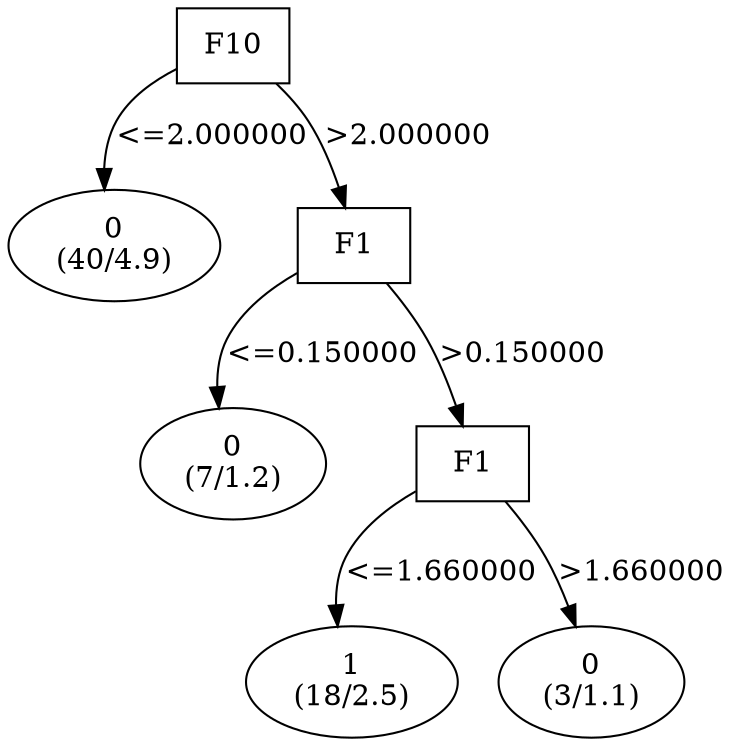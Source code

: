 digraph YaDT {
n0 [ shape=box, label="F10\n"]
n0 -> n1 [label="<=2.000000"]
n1 [ shape=ellipse, label="0\n(40/4.9)"]
n0 -> n2 [label=">2.000000"]
n2 [ shape=box, label="F1\n"]
n2 -> n3 [label="<=0.150000"]
n3 [ shape=ellipse, label="0\n(7/1.2)"]
n2 -> n4 [label=">0.150000"]
n4 [ shape=box, label="F1\n"]
n4 -> n5 [label="<=1.660000"]
n5 [ shape=ellipse, label="1\n(18/2.5)"]
n4 -> n6 [label=">1.660000"]
n6 [ shape=ellipse, label="0\n(3/1.1)"]
}
